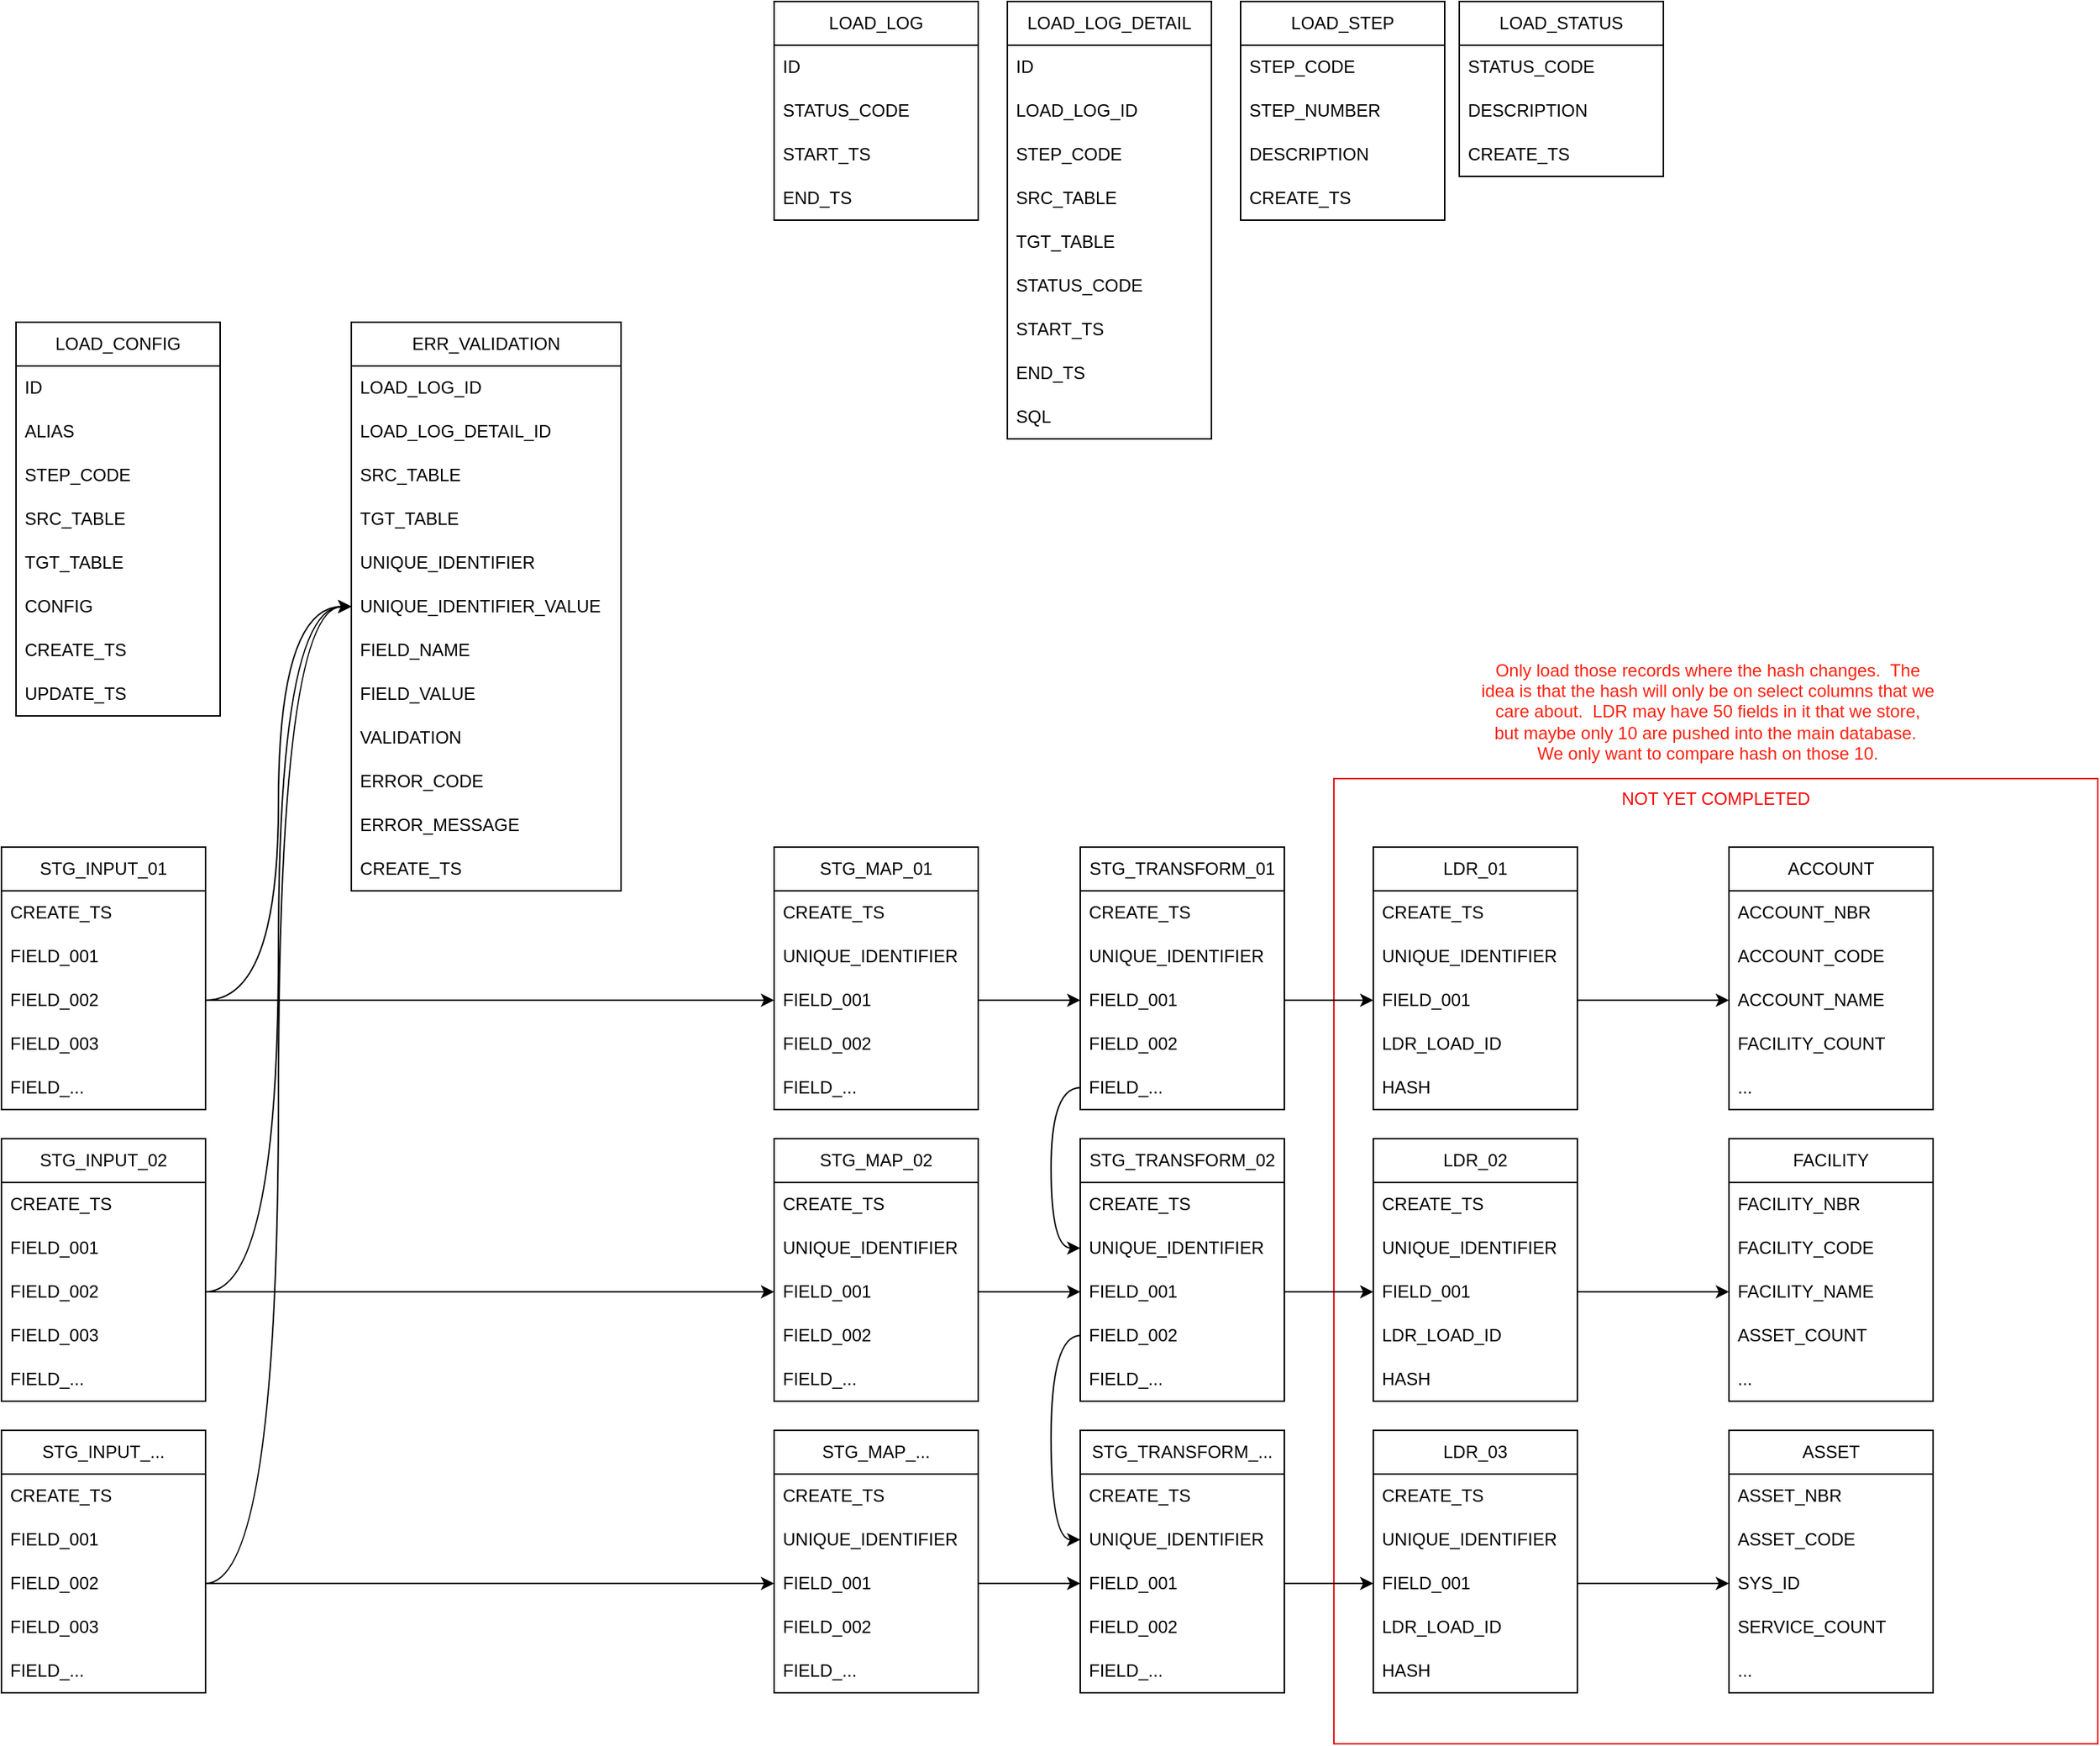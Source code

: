 <mxfile version="26.0.16">
  <diagram name="Page-1" id="H47fdwBAeL0L9-V-g0EE">
    <mxGraphModel dx="2440" dy="1292" grid="0" gridSize="10" guides="1" tooltips="1" connect="1" arrows="1" fold="1" page="0" pageScale="1" pageWidth="1169" pageHeight="827" math="0" shadow="0">
      <root>
        <mxCell id="0" />
        <mxCell id="1" parent="0" />
        <mxCell id="_FHDXpM936jlVLSfOgKZ-210" value="NOT YET COMPLETED" style="rounded=0;whiteSpace=wrap;html=1;strokeColor=light-dark(#e70d0d, #ededed);verticalAlign=top;fontColor=light-dark(#f90606, #ededed);" vertex="1" parent="1">
          <mxGeometry x="934" y="533" width="524" height="662" as="geometry" />
        </mxCell>
        <mxCell id="_FHDXpM936jlVLSfOgKZ-37" value="STG_INPUT_01" style="swimlane;fontStyle=0;childLayout=stackLayout;horizontal=1;startSize=30;horizontalStack=0;resizeParent=1;resizeParentMax=0;resizeLast=0;collapsible=1;marginBottom=0;whiteSpace=wrap;html=1;" vertex="1" parent="1">
          <mxGeometry x="20" y="580" width="140" height="180" as="geometry" />
        </mxCell>
        <mxCell id="_FHDXpM936jlVLSfOgKZ-38" value="CREATE_TS" style="text;strokeColor=none;fillColor=none;align=left;verticalAlign=middle;spacingLeft=4;spacingRight=4;overflow=hidden;points=[[0,0.5],[1,0.5]];portConstraint=eastwest;rotatable=0;whiteSpace=wrap;html=1;" vertex="1" parent="_FHDXpM936jlVLSfOgKZ-37">
          <mxGeometry y="30" width="140" height="30" as="geometry" />
        </mxCell>
        <mxCell id="_FHDXpM936jlVLSfOgKZ-39" value="FIELD_001" style="text;strokeColor=none;fillColor=none;align=left;verticalAlign=middle;spacingLeft=4;spacingRight=4;overflow=hidden;points=[[0,0.5],[1,0.5]];portConstraint=eastwest;rotatable=0;whiteSpace=wrap;html=1;" vertex="1" parent="_FHDXpM936jlVLSfOgKZ-37">
          <mxGeometry y="60" width="140" height="30" as="geometry" />
        </mxCell>
        <mxCell id="_FHDXpM936jlVLSfOgKZ-40" value="FIELD_002" style="text;strokeColor=none;fillColor=none;align=left;verticalAlign=middle;spacingLeft=4;spacingRight=4;overflow=hidden;points=[[0,0.5],[1,0.5]];portConstraint=eastwest;rotatable=0;whiteSpace=wrap;html=1;" vertex="1" parent="_FHDXpM936jlVLSfOgKZ-37">
          <mxGeometry y="90" width="140" height="30" as="geometry" />
        </mxCell>
        <mxCell id="_FHDXpM936jlVLSfOgKZ-41" value="FIELD_003" style="text;strokeColor=none;fillColor=none;align=left;verticalAlign=middle;spacingLeft=4;spacingRight=4;overflow=hidden;points=[[0,0.5],[1,0.5]];portConstraint=eastwest;rotatable=0;whiteSpace=wrap;html=1;" vertex="1" parent="_FHDXpM936jlVLSfOgKZ-37">
          <mxGeometry y="120" width="140" height="30" as="geometry" />
        </mxCell>
        <mxCell id="_FHDXpM936jlVLSfOgKZ-44" value="FIELD_..." style="text;strokeColor=none;fillColor=none;align=left;verticalAlign=middle;spacingLeft=4;spacingRight=4;overflow=hidden;points=[[0,0.5],[1,0.5]];portConstraint=eastwest;rotatable=0;whiteSpace=wrap;html=1;" vertex="1" parent="_FHDXpM936jlVLSfOgKZ-37">
          <mxGeometry y="150" width="140" height="30" as="geometry" />
        </mxCell>
        <mxCell id="_FHDXpM936jlVLSfOgKZ-61" value="STG_INPUT_02" style="swimlane;fontStyle=0;childLayout=stackLayout;horizontal=1;startSize=30;horizontalStack=0;resizeParent=1;resizeParentMax=0;resizeLast=0;collapsible=1;marginBottom=0;whiteSpace=wrap;html=1;" vertex="1" parent="1">
          <mxGeometry x="20" y="780" width="140" height="180" as="geometry" />
        </mxCell>
        <mxCell id="_FHDXpM936jlVLSfOgKZ-62" value="CREATE_TS" style="text;strokeColor=none;fillColor=none;align=left;verticalAlign=middle;spacingLeft=4;spacingRight=4;overflow=hidden;points=[[0,0.5],[1,0.5]];portConstraint=eastwest;rotatable=0;whiteSpace=wrap;html=1;" vertex="1" parent="_FHDXpM936jlVLSfOgKZ-61">
          <mxGeometry y="30" width="140" height="30" as="geometry" />
        </mxCell>
        <mxCell id="_FHDXpM936jlVLSfOgKZ-63" value="FIELD_001" style="text;strokeColor=none;fillColor=none;align=left;verticalAlign=middle;spacingLeft=4;spacingRight=4;overflow=hidden;points=[[0,0.5],[1,0.5]];portConstraint=eastwest;rotatable=0;whiteSpace=wrap;html=1;" vertex="1" parent="_FHDXpM936jlVLSfOgKZ-61">
          <mxGeometry y="60" width="140" height="30" as="geometry" />
        </mxCell>
        <mxCell id="_FHDXpM936jlVLSfOgKZ-64" value="FIELD_002" style="text;strokeColor=none;fillColor=none;align=left;verticalAlign=middle;spacingLeft=4;spacingRight=4;overflow=hidden;points=[[0,0.5],[1,0.5]];portConstraint=eastwest;rotatable=0;whiteSpace=wrap;html=1;" vertex="1" parent="_FHDXpM936jlVLSfOgKZ-61">
          <mxGeometry y="90" width="140" height="30" as="geometry" />
        </mxCell>
        <mxCell id="_FHDXpM936jlVLSfOgKZ-65" value="FIELD_003" style="text;strokeColor=none;fillColor=none;align=left;verticalAlign=middle;spacingLeft=4;spacingRight=4;overflow=hidden;points=[[0,0.5],[1,0.5]];portConstraint=eastwest;rotatable=0;whiteSpace=wrap;html=1;" vertex="1" parent="_FHDXpM936jlVLSfOgKZ-61">
          <mxGeometry y="120" width="140" height="30" as="geometry" />
        </mxCell>
        <mxCell id="_FHDXpM936jlVLSfOgKZ-66" value="FIELD_..." style="text;strokeColor=none;fillColor=none;align=left;verticalAlign=middle;spacingLeft=4;spacingRight=4;overflow=hidden;points=[[0,0.5],[1,0.5]];portConstraint=eastwest;rotatable=0;whiteSpace=wrap;html=1;" vertex="1" parent="_FHDXpM936jlVLSfOgKZ-61">
          <mxGeometry y="150" width="140" height="30" as="geometry" />
        </mxCell>
        <mxCell id="_FHDXpM936jlVLSfOgKZ-67" value="STG_INPUT_..." style="swimlane;fontStyle=0;childLayout=stackLayout;horizontal=1;startSize=30;horizontalStack=0;resizeParent=1;resizeParentMax=0;resizeLast=0;collapsible=1;marginBottom=0;whiteSpace=wrap;html=1;" vertex="1" parent="1">
          <mxGeometry x="20" y="980" width="140" height="180" as="geometry" />
        </mxCell>
        <mxCell id="_FHDXpM936jlVLSfOgKZ-68" value="CREATE_TS" style="text;strokeColor=none;fillColor=none;align=left;verticalAlign=middle;spacingLeft=4;spacingRight=4;overflow=hidden;points=[[0,0.5],[1,0.5]];portConstraint=eastwest;rotatable=0;whiteSpace=wrap;html=1;" vertex="1" parent="_FHDXpM936jlVLSfOgKZ-67">
          <mxGeometry y="30" width="140" height="30" as="geometry" />
        </mxCell>
        <mxCell id="_FHDXpM936jlVLSfOgKZ-69" value="FIELD_001" style="text;strokeColor=none;fillColor=none;align=left;verticalAlign=middle;spacingLeft=4;spacingRight=4;overflow=hidden;points=[[0,0.5],[1,0.5]];portConstraint=eastwest;rotatable=0;whiteSpace=wrap;html=1;" vertex="1" parent="_FHDXpM936jlVLSfOgKZ-67">
          <mxGeometry y="60" width="140" height="30" as="geometry" />
        </mxCell>
        <mxCell id="_FHDXpM936jlVLSfOgKZ-70" value="FIELD_002" style="text;strokeColor=none;fillColor=none;align=left;verticalAlign=middle;spacingLeft=4;spacingRight=4;overflow=hidden;points=[[0,0.5],[1,0.5]];portConstraint=eastwest;rotatable=0;whiteSpace=wrap;html=1;" vertex="1" parent="_FHDXpM936jlVLSfOgKZ-67">
          <mxGeometry y="90" width="140" height="30" as="geometry" />
        </mxCell>
        <mxCell id="_FHDXpM936jlVLSfOgKZ-71" value="FIELD_003" style="text;strokeColor=none;fillColor=none;align=left;verticalAlign=middle;spacingLeft=4;spacingRight=4;overflow=hidden;points=[[0,0.5],[1,0.5]];portConstraint=eastwest;rotatable=0;whiteSpace=wrap;html=1;" vertex="1" parent="_FHDXpM936jlVLSfOgKZ-67">
          <mxGeometry y="120" width="140" height="30" as="geometry" />
        </mxCell>
        <mxCell id="_FHDXpM936jlVLSfOgKZ-72" value="FIELD_..." style="text;strokeColor=none;fillColor=none;align=left;verticalAlign=middle;spacingLeft=4;spacingRight=4;overflow=hidden;points=[[0,0.5],[1,0.5]];portConstraint=eastwest;rotatable=0;whiteSpace=wrap;html=1;" vertex="1" parent="_FHDXpM936jlVLSfOgKZ-67">
          <mxGeometry y="150" width="140" height="30" as="geometry" />
        </mxCell>
        <mxCell id="_FHDXpM936jlVLSfOgKZ-73" value="STG_MAP_01" style="swimlane;fontStyle=0;childLayout=stackLayout;horizontal=1;startSize=30;horizontalStack=0;resizeParent=1;resizeParentMax=0;resizeLast=0;collapsible=1;marginBottom=0;whiteSpace=wrap;html=1;" vertex="1" parent="1">
          <mxGeometry x="550" y="580" width="140" height="180" as="geometry" />
        </mxCell>
        <mxCell id="_FHDXpM936jlVLSfOgKZ-74" value="CREATE_TS" style="text;strokeColor=none;fillColor=none;align=left;verticalAlign=middle;spacingLeft=4;spacingRight=4;overflow=hidden;points=[[0,0.5],[1,0.5]];portConstraint=eastwest;rotatable=0;whiteSpace=wrap;html=1;" vertex="1" parent="_FHDXpM936jlVLSfOgKZ-73">
          <mxGeometry y="30" width="140" height="30" as="geometry" />
        </mxCell>
        <mxCell id="_FHDXpM936jlVLSfOgKZ-75" value="UNIQUE_IDENTIFIER" style="text;strokeColor=none;fillColor=none;align=left;verticalAlign=middle;spacingLeft=4;spacingRight=4;overflow=hidden;points=[[0,0.5],[1,0.5]];portConstraint=eastwest;rotatable=0;whiteSpace=wrap;html=1;" vertex="1" parent="_FHDXpM936jlVLSfOgKZ-73">
          <mxGeometry y="60" width="140" height="30" as="geometry" />
        </mxCell>
        <mxCell id="_FHDXpM936jlVLSfOgKZ-76" value="FIELD_001" style="text;strokeColor=none;fillColor=none;align=left;verticalAlign=middle;spacingLeft=4;spacingRight=4;overflow=hidden;points=[[0,0.5],[1,0.5]];portConstraint=eastwest;rotatable=0;whiteSpace=wrap;html=1;" vertex="1" parent="_FHDXpM936jlVLSfOgKZ-73">
          <mxGeometry y="90" width="140" height="30" as="geometry" />
        </mxCell>
        <mxCell id="_FHDXpM936jlVLSfOgKZ-77" value="FIELD_002" style="text;strokeColor=none;fillColor=none;align=left;verticalAlign=middle;spacingLeft=4;spacingRight=4;overflow=hidden;points=[[0,0.5],[1,0.5]];portConstraint=eastwest;rotatable=0;whiteSpace=wrap;html=1;" vertex="1" parent="_FHDXpM936jlVLSfOgKZ-73">
          <mxGeometry y="120" width="140" height="30" as="geometry" />
        </mxCell>
        <mxCell id="_FHDXpM936jlVLSfOgKZ-78" value="FIELD_..." style="text;strokeColor=none;fillColor=none;align=left;verticalAlign=middle;spacingLeft=4;spacingRight=4;overflow=hidden;points=[[0,0.5],[1,0.5]];portConstraint=eastwest;rotatable=0;whiteSpace=wrap;html=1;" vertex="1" parent="_FHDXpM936jlVLSfOgKZ-73">
          <mxGeometry y="150" width="140" height="30" as="geometry" />
        </mxCell>
        <mxCell id="_FHDXpM936jlVLSfOgKZ-79" value="STG_MAP_02" style="swimlane;fontStyle=0;childLayout=stackLayout;horizontal=1;startSize=30;horizontalStack=0;resizeParent=1;resizeParentMax=0;resizeLast=0;collapsible=1;marginBottom=0;whiteSpace=wrap;html=1;" vertex="1" parent="1">
          <mxGeometry x="550" y="780" width="140" height="180" as="geometry" />
        </mxCell>
        <mxCell id="_FHDXpM936jlVLSfOgKZ-80" value="CREATE_TS" style="text;strokeColor=none;fillColor=none;align=left;verticalAlign=middle;spacingLeft=4;spacingRight=4;overflow=hidden;points=[[0,0.5],[1,0.5]];portConstraint=eastwest;rotatable=0;whiteSpace=wrap;html=1;" vertex="1" parent="_FHDXpM936jlVLSfOgKZ-79">
          <mxGeometry y="30" width="140" height="30" as="geometry" />
        </mxCell>
        <mxCell id="_FHDXpM936jlVLSfOgKZ-81" value="UNIQUE_IDENTIFIER" style="text;strokeColor=none;fillColor=none;align=left;verticalAlign=middle;spacingLeft=4;spacingRight=4;overflow=hidden;points=[[0,0.5],[1,0.5]];portConstraint=eastwest;rotatable=0;whiteSpace=wrap;html=1;" vertex="1" parent="_FHDXpM936jlVLSfOgKZ-79">
          <mxGeometry y="60" width="140" height="30" as="geometry" />
        </mxCell>
        <mxCell id="_FHDXpM936jlVLSfOgKZ-82" value="FIELD_001" style="text;strokeColor=none;fillColor=none;align=left;verticalAlign=middle;spacingLeft=4;spacingRight=4;overflow=hidden;points=[[0,0.5],[1,0.5]];portConstraint=eastwest;rotatable=0;whiteSpace=wrap;html=1;" vertex="1" parent="_FHDXpM936jlVLSfOgKZ-79">
          <mxGeometry y="90" width="140" height="30" as="geometry" />
        </mxCell>
        <mxCell id="_FHDXpM936jlVLSfOgKZ-83" value="FIELD_002" style="text;strokeColor=none;fillColor=none;align=left;verticalAlign=middle;spacingLeft=4;spacingRight=4;overflow=hidden;points=[[0,0.5],[1,0.5]];portConstraint=eastwest;rotatable=0;whiteSpace=wrap;html=1;" vertex="1" parent="_FHDXpM936jlVLSfOgKZ-79">
          <mxGeometry y="120" width="140" height="30" as="geometry" />
        </mxCell>
        <mxCell id="_FHDXpM936jlVLSfOgKZ-84" value="FIELD_..." style="text;strokeColor=none;fillColor=none;align=left;verticalAlign=middle;spacingLeft=4;spacingRight=4;overflow=hidden;points=[[0,0.5],[1,0.5]];portConstraint=eastwest;rotatable=0;whiteSpace=wrap;html=1;" vertex="1" parent="_FHDXpM936jlVLSfOgKZ-79">
          <mxGeometry y="150" width="140" height="30" as="geometry" />
        </mxCell>
        <mxCell id="_FHDXpM936jlVLSfOgKZ-85" value="STG_MAP_..." style="swimlane;fontStyle=0;childLayout=stackLayout;horizontal=1;startSize=30;horizontalStack=0;resizeParent=1;resizeParentMax=0;resizeLast=0;collapsible=1;marginBottom=0;whiteSpace=wrap;html=1;" vertex="1" parent="1">
          <mxGeometry x="550" y="980" width="140" height="180" as="geometry" />
        </mxCell>
        <mxCell id="_FHDXpM936jlVLSfOgKZ-86" value="CREATE_TS" style="text;strokeColor=none;fillColor=none;align=left;verticalAlign=middle;spacingLeft=4;spacingRight=4;overflow=hidden;points=[[0,0.5],[1,0.5]];portConstraint=eastwest;rotatable=0;whiteSpace=wrap;html=1;" vertex="1" parent="_FHDXpM936jlVLSfOgKZ-85">
          <mxGeometry y="30" width="140" height="30" as="geometry" />
        </mxCell>
        <mxCell id="_FHDXpM936jlVLSfOgKZ-87" value="UNIQUE_IDENTIFIER" style="text;strokeColor=none;fillColor=none;align=left;verticalAlign=middle;spacingLeft=4;spacingRight=4;overflow=hidden;points=[[0,0.5],[1,0.5]];portConstraint=eastwest;rotatable=0;whiteSpace=wrap;html=1;" vertex="1" parent="_FHDXpM936jlVLSfOgKZ-85">
          <mxGeometry y="60" width="140" height="30" as="geometry" />
        </mxCell>
        <mxCell id="_FHDXpM936jlVLSfOgKZ-88" value="FIELD_001" style="text;strokeColor=none;fillColor=none;align=left;verticalAlign=middle;spacingLeft=4;spacingRight=4;overflow=hidden;points=[[0,0.5],[1,0.5]];portConstraint=eastwest;rotatable=0;whiteSpace=wrap;html=1;" vertex="1" parent="_FHDXpM936jlVLSfOgKZ-85">
          <mxGeometry y="90" width="140" height="30" as="geometry" />
        </mxCell>
        <mxCell id="_FHDXpM936jlVLSfOgKZ-89" value="FIELD_002" style="text;strokeColor=none;fillColor=none;align=left;verticalAlign=middle;spacingLeft=4;spacingRight=4;overflow=hidden;points=[[0,0.5],[1,0.5]];portConstraint=eastwest;rotatable=0;whiteSpace=wrap;html=1;" vertex="1" parent="_FHDXpM936jlVLSfOgKZ-85">
          <mxGeometry y="120" width="140" height="30" as="geometry" />
        </mxCell>
        <mxCell id="_FHDXpM936jlVLSfOgKZ-90" value="FIELD_..." style="text;strokeColor=none;fillColor=none;align=left;verticalAlign=middle;spacingLeft=4;spacingRight=4;overflow=hidden;points=[[0,0.5],[1,0.5]];portConstraint=eastwest;rotatable=0;whiteSpace=wrap;html=1;" vertex="1" parent="_FHDXpM936jlVLSfOgKZ-85">
          <mxGeometry y="150" width="140" height="30" as="geometry" />
        </mxCell>
        <mxCell id="_FHDXpM936jlVLSfOgKZ-91" value="ERR_VALIDATION" style="swimlane;fontStyle=0;childLayout=stackLayout;horizontal=1;startSize=30;horizontalStack=0;resizeParent=1;resizeParentMax=0;resizeLast=0;collapsible=1;marginBottom=0;whiteSpace=wrap;html=1;" vertex="1" parent="1">
          <mxGeometry x="260" y="220" width="185" height="390" as="geometry" />
        </mxCell>
        <mxCell id="_FHDXpM936jlVLSfOgKZ-92" value="LOAD_LOG_ID" style="text;strokeColor=none;fillColor=none;align=left;verticalAlign=middle;spacingLeft=4;spacingRight=4;overflow=hidden;points=[[0,0.5],[1,0.5]];portConstraint=eastwest;rotatable=0;whiteSpace=wrap;html=1;" vertex="1" parent="_FHDXpM936jlVLSfOgKZ-91">
          <mxGeometry y="30" width="185" height="30" as="geometry" />
        </mxCell>
        <mxCell id="_FHDXpM936jlVLSfOgKZ-93" value="LOAD_LOG_DETAIL_ID" style="text;strokeColor=none;fillColor=none;align=left;verticalAlign=middle;spacingLeft=4;spacingRight=4;overflow=hidden;points=[[0,0.5],[1,0.5]];portConstraint=eastwest;rotatable=0;whiteSpace=wrap;html=1;" vertex="1" parent="_FHDXpM936jlVLSfOgKZ-91">
          <mxGeometry y="60" width="185" height="30" as="geometry" />
        </mxCell>
        <mxCell id="_FHDXpM936jlVLSfOgKZ-94" value="SRC_TABLE" style="text;strokeColor=none;fillColor=none;align=left;verticalAlign=middle;spacingLeft=4;spacingRight=4;overflow=hidden;points=[[0,0.5],[1,0.5]];portConstraint=eastwest;rotatable=0;whiteSpace=wrap;html=1;" vertex="1" parent="_FHDXpM936jlVLSfOgKZ-91">
          <mxGeometry y="90" width="185" height="30" as="geometry" />
        </mxCell>
        <mxCell id="_FHDXpM936jlVLSfOgKZ-95" value="TGT_TABLE" style="text;strokeColor=none;fillColor=none;align=left;verticalAlign=middle;spacingLeft=4;spacingRight=4;overflow=hidden;points=[[0,0.5],[1,0.5]];portConstraint=eastwest;rotatable=0;whiteSpace=wrap;html=1;" vertex="1" parent="_FHDXpM936jlVLSfOgKZ-91">
          <mxGeometry y="120" width="185" height="30" as="geometry" />
        </mxCell>
        <mxCell id="_FHDXpM936jlVLSfOgKZ-96" value="UNIQUE_IDENTIFIER" style="text;strokeColor=none;fillColor=none;align=left;verticalAlign=middle;spacingLeft=4;spacingRight=4;overflow=hidden;points=[[0,0.5],[1,0.5]];portConstraint=eastwest;rotatable=0;whiteSpace=wrap;html=1;" vertex="1" parent="_FHDXpM936jlVLSfOgKZ-91">
          <mxGeometry y="150" width="185" height="30" as="geometry" />
        </mxCell>
        <mxCell id="_FHDXpM936jlVLSfOgKZ-97" value="UNIQUE_IDENTIFIER_VALUE" style="text;strokeColor=none;fillColor=none;align=left;verticalAlign=middle;spacingLeft=4;spacingRight=4;overflow=hidden;points=[[0,0.5],[1,0.5]];portConstraint=eastwest;rotatable=0;whiteSpace=wrap;html=1;" vertex="1" parent="_FHDXpM936jlVLSfOgKZ-91">
          <mxGeometry y="180" width="185" height="30" as="geometry" />
        </mxCell>
        <mxCell id="_FHDXpM936jlVLSfOgKZ-98" value="FIELD_NAME" style="text;strokeColor=none;fillColor=none;align=left;verticalAlign=middle;spacingLeft=4;spacingRight=4;overflow=hidden;points=[[0,0.5],[1,0.5]];portConstraint=eastwest;rotatable=0;whiteSpace=wrap;html=1;" vertex="1" parent="_FHDXpM936jlVLSfOgKZ-91">
          <mxGeometry y="210" width="185" height="30" as="geometry" />
        </mxCell>
        <mxCell id="_FHDXpM936jlVLSfOgKZ-99" value="FIELD_VALUE" style="text;strokeColor=none;fillColor=none;align=left;verticalAlign=middle;spacingLeft=4;spacingRight=4;overflow=hidden;points=[[0,0.5],[1,0.5]];portConstraint=eastwest;rotatable=0;whiteSpace=wrap;html=1;" vertex="1" parent="_FHDXpM936jlVLSfOgKZ-91">
          <mxGeometry y="240" width="185" height="30" as="geometry" />
        </mxCell>
        <mxCell id="_FHDXpM936jlVLSfOgKZ-100" value="VALIDATION" style="text;strokeColor=none;fillColor=none;align=left;verticalAlign=middle;spacingLeft=4;spacingRight=4;overflow=hidden;points=[[0,0.5],[1,0.5]];portConstraint=eastwest;rotatable=0;whiteSpace=wrap;html=1;" vertex="1" parent="_FHDXpM936jlVLSfOgKZ-91">
          <mxGeometry y="270" width="185" height="30" as="geometry" />
        </mxCell>
        <mxCell id="_FHDXpM936jlVLSfOgKZ-101" value="ERROR_CODE" style="text;strokeColor=none;fillColor=none;align=left;verticalAlign=middle;spacingLeft=4;spacingRight=4;overflow=hidden;points=[[0,0.5],[1,0.5]];portConstraint=eastwest;rotatable=0;whiteSpace=wrap;html=1;" vertex="1" parent="_FHDXpM936jlVLSfOgKZ-91">
          <mxGeometry y="300" width="185" height="30" as="geometry" />
        </mxCell>
        <mxCell id="_FHDXpM936jlVLSfOgKZ-102" value="ERROR_MESSAGE" style="text;strokeColor=none;fillColor=none;align=left;verticalAlign=middle;spacingLeft=4;spacingRight=4;overflow=hidden;points=[[0,0.5],[1,0.5]];portConstraint=eastwest;rotatable=0;whiteSpace=wrap;html=1;" vertex="1" parent="_FHDXpM936jlVLSfOgKZ-91">
          <mxGeometry y="330" width="185" height="30" as="geometry" />
        </mxCell>
        <mxCell id="_FHDXpM936jlVLSfOgKZ-103" value="CREATE_TS" style="text;strokeColor=none;fillColor=none;align=left;verticalAlign=middle;spacingLeft=4;spacingRight=4;overflow=hidden;points=[[0,0.5],[1,0.5]];portConstraint=eastwest;rotatable=0;whiteSpace=wrap;html=1;" vertex="1" parent="_FHDXpM936jlVLSfOgKZ-91">
          <mxGeometry y="360" width="185" height="30" as="geometry" />
        </mxCell>
        <mxCell id="_FHDXpM936jlVLSfOgKZ-104" value="LOAD_LOG" style="swimlane;fontStyle=0;childLayout=stackLayout;horizontal=1;startSize=30;horizontalStack=0;resizeParent=1;resizeParentMax=0;resizeLast=0;collapsible=1;marginBottom=0;whiteSpace=wrap;html=1;" vertex="1" parent="1">
          <mxGeometry x="550" width="140" height="150" as="geometry" />
        </mxCell>
        <mxCell id="_FHDXpM936jlVLSfOgKZ-105" value="ID" style="text;strokeColor=none;fillColor=none;align=left;verticalAlign=middle;spacingLeft=4;spacingRight=4;overflow=hidden;points=[[0,0.5],[1,0.5]];portConstraint=eastwest;rotatable=0;whiteSpace=wrap;html=1;" vertex="1" parent="_FHDXpM936jlVLSfOgKZ-104">
          <mxGeometry y="30" width="140" height="30" as="geometry" />
        </mxCell>
        <mxCell id="_FHDXpM936jlVLSfOgKZ-106" value="STATUS_CODE" style="text;strokeColor=none;fillColor=none;align=left;verticalAlign=middle;spacingLeft=4;spacingRight=4;overflow=hidden;points=[[0,0.5],[1,0.5]];portConstraint=eastwest;rotatable=0;whiteSpace=wrap;html=1;" vertex="1" parent="_FHDXpM936jlVLSfOgKZ-104">
          <mxGeometry y="60" width="140" height="30" as="geometry" />
        </mxCell>
        <mxCell id="_FHDXpM936jlVLSfOgKZ-107" value="START_TS" style="text;strokeColor=none;fillColor=none;align=left;verticalAlign=middle;spacingLeft=4;spacingRight=4;overflow=hidden;points=[[0,0.5],[1,0.5]];portConstraint=eastwest;rotatable=0;whiteSpace=wrap;html=1;" vertex="1" parent="_FHDXpM936jlVLSfOgKZ-104">
          <mxGeometry y="90" width="140" height="30" as="geometry" />
        </mxCell>
        <mxCell id="_FHDXpM936jlVLSfOgKZ-108" value="END_TS" style="text;strokeColor=none;fillColor=none;align=left;verticalAlign=middle;spacingLeft=4;spacingRight=4;overflow=hidden;points=[[0,0.5],[1,0.5]];portConstraint=eastwest;rotatable=0;whiteSpace=wrap;html=1;" vertex="1" parent="_FHDXpM936jlVLSfOgKZ-104">
          <mxGeometry y="120" width="140" height="30" as="geometry" />
        </mxCell>
        <mxCell id="_FHDXpM936jlVLSfOgKZ-110" value="LOAD_LOG_DETAIL" style="swimlane;fontStyle=0;childLayout=stackLayout;horizontal=1;startSize=30;horizontalStack=0;resizeParent=1;resizeParentMax=0;resizeLast=0;collapsible=1;marginBottom=0;whiteSpace=wrap;html=1;" vertex="1" parent="1">
          <mxGeometry x="710" width="140" height="300" as="geometry" />
        </mxCell>
        <mxCell id="_FHDXpM936jlVLSfOgKZ-111" value="ID" style="text;strokeColor=none;fillColor=none;align=left;verticalAlign=middle;spacingLeft=4;spacingRight=4;overflow=hidden;points=[[0,0.5],[1,0.5]];portConstraint=eastwest;rotatable=0;whiteSpace=wrap;html=1;" vertex="1" parent="_FHDXpM936jlVLSfOgKZ-110">
          <mxGeometry y="30" width="140" height="30" as="geometry" />
        </mxCell>
        <mxCell id="_FHDXpM936jlVLSfOgKZ-112" value="LOAD_LOG_ID" style="text;strokeColor=none;fillColor=none;align=left;verticalAlign=middle;spacingLeft=4;spacingRight=4;overflow=hidden;points=[[0,0.5],[1,0.5]];portConstraint=eastwest;rotatable=0;whiteSpace=wrap;html=1;" vertex="1" parent="_FHDXpM936jlVLSfOgKZ-110">
          <mxGeometry y="60" width="140" height="30" as="geometry" />
        </mxCell>
        <mxCell id="_FHDXpM936jlVLSfOgKZ-113" value="STEP_CODE" style="text;strokeColor=none;fillColor=none;align=left;verticalAlign=middle;spacingLeft=4;spacingRight=4;overflow=hidden;points=[[0,0.5],[1,0.5]];portConstraint=eastwest;rotatable=0;whiteSpace=wrap;html=1;" vertex="1" parent="_FHDXpM936jlVLSfOgKZ-110">
          <mxGeometry y="90" width="140" height="30" as="geometry" />
        </mxCell>
        <mxCell id="_FHDXpM936jlVLSfOgKZ-114" value="SRC_TABLE" style="text;strokeColor=none;fillColor=none;align=left;verticalAlign=middle;spacingLeft=4;spacingRight=4;overflow=hidden;points=[[0,0.5],[1,0.5]];portConstraint=eastwest;rotatable=0;whiteSpace=wrap;html=1;" vertex="1" parent="_FHDXpM936jlVLSfOgKZ-110">
          <mxGeometry y="120" width="140" height="30" as="geometry" />
        </mxCell>
        <mxCell id="_FHDXpM936jlVLSfOgKZ-116" value="TGT_TABLE" style="text;strokeColor=none;fillColor=none;align=left;verticalAlign=middle;spacingLeft=4;spacingRight=4;overflow=hidden;points=[[0,0.5],[1,0.5]];portConstraint=eastwest;rotatable=0;whiteSpace=wrap;html=1;" vertex="1" parent="_FHDXpM936jlVLSfOgKZ-110">
          <mxGeometry y="150" width="140" height="30" as="geometry" />
        </mxCell>
        <mxCell id="_FHDXpM936jlVLSfOgKZ-115" value="STATUS_CODE" style="text;strokeColor=none;fillColor=none;align=left;verticalAlign=middle;spacingLeft=4;spacingRight=4;overflow=hidden;points=[[0,0.5],[1,0.5]];portConstraint=eastwest;rotatable=0;whiteSpace=wrap;html=1;" vertex="1" parent="_FHDXpM936jlVLSfOgKZ-110">
          <mxGeometry y="180" width="140" height="30" as="geometry" />
        </mxCell>
        <mxCell id="_FHDXpM936jlVLSfOgKZ-117" value="START_TS" style="text;strokeColor=none;fillColor=none;align=left;verticalAlign=middle;spacingLeft=4;spacingRight=4;overflow=hidden;points=[[0,0.5],[1,0.5]];portConstraint=eastwest;rotatable=0;whiteSpace=wrap;html=1;" vertex="1" parent="_FHDXpM936jlVLSfOgKZ-110">
          <mxGeometry y="210" width="140" height="30" as="geometry" />
        </mxCell>
        <mxCell id="_FHDXpM936jlVLSfOgKZ-118" value="END_TS" style="text;strokeColor=none;fillColor=none;align=left;verticalAlign=middle;spacingLeft=4;spacingRight=4;overflow=hidden;points=[[0,0.5],[1,0.5]];portConstraint=eastwest;rotatable=0;whiteSpace=wrap;html=1;" vertex="1" parent="_FHDXpM936jlVLSfOgKZ-110">
          <mxGeometry y="240" width="140" height="30" as="geometry" />
        </mxCell>
        <mxCell id="_FHDXpM936jlVLSfOgKZ-119" value="SQL" style="text;strokeColor=none;fillColor=none;align=left;verticalAlign=middle;spacingLeft=4;spacingRight=4;overflow=hidden;points=[[0,0.5],[1,0.5]];portConstraint=eastwest;rotatable=0;whiteSpace=wrap;html=1;" vertex="1" parent="_FHDXpM936jlVLSfOgKZ-110">
          <mxGeometry y="270" width="140" height="30" as="geometry" />
        </mxCell>
        <mxCell id="_FHDXpM936jlVLSfOgKZ-120" value="LOAD_STEP" style="swimlane;fontStyle=0;childLayout=stackLayout;horizontal=1;startSize=30;horizontalStack=0;resizeParent=1;resizeParentMax=0;resizeLast=0;collapsible=1;marginBottom=0;whiteSpace=wrap;html=1;" vertex="1" parent="1">
          <mxGeometry x="870" width="140" height="150" as="geometry" />
        </mxCell>
        <mxCell id="_FHDXpM936jlVLSfOgKZ-121" value="STEP_CODE" style="text;strokeColor=none;fillColor=none;align=left;verticalAlign=middle;spacingLeft=4;spacingRight=4;overflow=hidden;points=[[0,0.5],[1,0.5]];portConstraint=eastwest;rotatable=0;whiteSpace=wrap;html=1;" vertex="1" parent="_FHDXpM936jlVLSfOgKZ-120">
          <mxGeometry y="30" width="140" height="30" as="geometry" />
        </mxCell>
        <mxCell id="_FHDXpM936jlVLSfOgKZ-122" value="STEP_NUMBER" style="text;strokeColor=none;fillColor=none;align=left;verticalAlign=middle;spacingLeft=4;spacingRight=4;overflow=hidden;points=[[0,0.5],[1,0.5]];portConstraint=eastwest;rotatable=0;whiteSpace=wrap;html=1;" vertex="1" parent="_FHDXpM936jlVLSfOgKZ-120">
          <mxGeometry y="60" width="140" height="30" as="geometry" />
        </mxCell>
        <mxCell id="_FHDXpM936jlVLSfOgKZ-123" value="DESCRIPTION" style="text;strokeColor=none;fillColor=none;align=left;verticalAlign=middle;spacingLeft=4;spacingRight=4;overflow=hidden;points=[[0,0.5],[1,0.5]];portConstraint=eastwest;rotatable=0;whiteSpace=wrap;html=1;" vertex="1" parent="_FHDXpM936jlVLSfOgKZ-120">
          <mxGeometry y="90" width="140" height="30" as="geometry" />
        </mxCell>
        <mxCell id="_FHDXpM936jlVLSfOgKZ-124" value="CREATE_TS" style="text;strokeColor=none;fillColor=none;align=left;verticalAlign=middle;spacingLeft=4;spacingRight=4;overflow=hidden;points=[[0,0.5],[1,0.5]];portConstraint=eastwest;rotatable=0;whiteSpace=wrap;html=1;" vertex="1" parent="_FHDXpM936jlVLSfOgKZ-120">
          <mxGeometry y="120" width="140" height="30" as="geometry" />
        </mxCell>
        <mxCell id="_FHDXpM936jlVLSfOgKZ-130" value="LOAD_STATUS" style="swimlane;fontStyle=0;childLayout=stackLayout;horizontal=1;startSize=30;horizontalStack=0;resizeParent=1;resizeParentMax=0;resizeLast=0;collapsible=1;marginBottom=0;whiteSpace=wrap;html=1;" vertex="1" parent="1">
          <mxGeometry x="1020" width="140" height="120" as="geometry" />
        </mxCell>
        <mxCell id="_FHDXpM936jlVLSfOgKZ-131" value="STATUS_CODE" style="text;strokeColor=none;fillColor=none;align=left;verticalAlign=middle;spacingLeft=4;spacingRight=4;overflow=hidden;points=[[0,0.5],[1,0.5]];portConstraint=eastwest;rotatable=0;whiteSpace=wrap;html=1;" vertex="1" parent="_FHDXpM936jlVLSfOgKZ-130">
          <mxGeometry y="30" width="140" height="30" as="geometry" />
        </mxCell>
        <mxCell id="_FHDXpM936jlVLSfOgKZ-132" value="DESCRIPTION" style="text;strokeColor=none;fillColor=none;align=left;verticalAlign=middle;spacingLeft=4;spacingRight=4;overflow=hidden;points=[[0,0.5],[1,0.5]];portConstraint=eastwest;rotatable=0;whiteSpace=wrap;html=1;" vertex="1" parent="_FHDXpM936jlVLSfOgKZ-130">
          <mxGeometry y="60" width="140" height="30" as="geometry" />
        </mxCell>
        <mxCell id="_FHDXpM936jlVLSfOgKZ-134" value="CREATE_TS" style="text;strokeColor=none;fillColor=none;align=left;verticalAlign=middle;spacingLeft=4;spacingRight=4;overflow=hidden;points=[[0,0.5],[1,0.5]];portConstraint=eastwest;rotatable=0;whiteSpace=wrap;html=1;" vertex="1" parent="_FHDXpM936jlVLSfOgKZ-130">
          <mxGeometry y="90" width="140" height="30" as="geometry" />
        </mxCell>
        <mxCell id="_FHDXpM936jlVLSfOgKZ-135" value="LOAD_CONFIG" style="swimlane;fontStyle=0;childLayout=stackLayout;horizontal=1;startSize=30;horizontalStack=0;resizeParent=1;resizeParentMax=0;resizeLast=0;collapsible=1;marginBottom=0;whiteSpace=wrap;html=1;" vertex="1" parent="1">
          <mxGeometry x="30" y="220" width="140" height="270" as="geometry" />
        </mxCell>
        <mxCell id="_FHDXpM936jlVLSfOgKZ-136" value="ID" style="text;strokeColor=none;fillColor=none;align=left;verticalAlign=middle;spacingLeft=4;spacingRight=4;overflow=hidden;points=[[0,0.5],[1,0.5]];portConstraint=eastwest;rotatable=0;whiteSpace=wrap;html=1;" vertex="1" parent="_FHDXpM936jlVLSfOgKZ-135">
          <mxGeometry y="30" width="140" height="30" as="geometry" />
        </mxCell>
        <mxCell id="_FHDXpM936jlVLSfOgKZ-137" value="ALIAS" style="text;strokeColor=none;fillColor=none;align=left;verticalAlign=middle;spacingLeft=4;spacingRight=4;overflow=hidden;points=[[0,0.5],[1,0.5]];portConstraint=eastwest;rotatable=0;whiteSpace=wrap;html=1;" vertex="1" parent="_FHDXpM936jlVLSfOgKZ-135">
          <mxGeometry y="60" width="140" height="30" as="geometry" />
        </mxCell>
        <mxCell id="_FHDXpM936jlVLSfOgKZ-138" value="STEP_CODE" style="text;strokeColor=none;fillColor=none;align=left;verticalAlign=middle;spacingLeft=4;spacingRight=4;overflow=hidden;points=[[0,0.5],[1,0.5]];portConstraint=eastwest;rotatable=0;whiteSpace=wrap;html=1;" vertex="1" parent="_FHDXpM936jlVLSfOgKZ-135">
          <mxGeometry y="90" width="140" height="30" as="geometry" />
        </mxCell>
        <mxCell id="_FHDXpM936jlVLSfOgKZ-139" value="SRC_TABLE" style="text;strokeColor=none;fillColor=none;align=left;verticalAlign=middle;spacingLeft=4;spacingRight=4;overflow=hidden;points=[[0,0.5],[1,0.5]];portConstraint=eastwest;rotatable=0;whiteSpace=wrap;html=1;" vertex="1" parent="_FHDXpM936jlVLSfOgKZ-135">
          <mxGeometry y="120" width="140" height="30" as="geometry" />
        </mxCell>
        <mxCell id="_FHDXpM936jlVLSfOgKZ-140" value="TGT_TABLE" style="text;strokeColor=none;fillColor=none;align=left;verticalAlign=middle;spacingLeft=4;spacingRight=4;overflow=hidden;points=[[0,0.5],[1,0.5]];portConstraint=eastwest;rotatable=0;whiteSpace=wrap;html=1;" vertex="1" parent="_FHDXpM936jlVLSfOgKZ-135">
          <mxGeometry y="150" width="140" height="30" as="geometry" />
        </mxCell>
        <mxCell id="_FHDXpM936jlVLSfOgKZ-141" value="CONFIG" style="text;strokeColor=none;fillColor=none;align=left;verticalAlign=middle;spacingLeft=4;spacingRight=4;overflow=hidden;points=[[0,0.5],[1,0.5]];portConstraint=eastwest;rotatable=0;whiteSpace=wrap;html=1;" vertex="1" parent="_FHDXpM936jlVLSfOgKZ-135">
          <mxGeometry y="180" width="140" height="30" as="geometry" />
        </mxCell>
        <mxCell id="_FHDXpM936jlVLSfOgKZ-142" value="CREATE_TS" style="text;strokeColor=none;fillColor=none;align=left;verticalAlign=middle;spacingLeft=4;spacingRight=4;overflow=hidden;points=[[0,0.5],[1,0.5]];portConstraint=eastwest;rotatable=0;whiteSpace=wrap;html=1;" vertex="1" parent="_FHDXpM936jlVLSfOgKZ-135">
          <mxGeometry y="210" width="140" height="30" as="geometry" />
        </mxCell>
        <mxCell id="_FHDXpM936jlVLSfOgKZ-143" value="UPDATE_TS" style="text;strokeColor=none;fillColor=none;align=left;verticalAlign=middle;spacingLeft=4;spacingRight=4;overflow=hidden;points=[[0,0.5],[1,0.5]];portConstraint=eastwest;rotatable=0;whiteSpace=wrap;html=1;" vertex="1" parent="_FHDXpM936jlVLSfOgKZ-135">
          <mxGeometry y="240" width="140" height="30" as="geometry" />
        </mxCell>
        <mxCell id="_FHDXpM936jlVLSfOgKZ-144" value="STG_TRANSFORM_01" style="swimlane;fontStyle=0;childLayout=stackLayout;horizontal=1;startSize=30;horizontalStack=0;resizeParent=1;resizeParentMax=0;resizeLast=0;collapsible=1;marginBottom=0;whiteSpace=wrap;html=1;" vertex="1" parent="1">
          <mxGeometry x="760" y="580" width="140" height="180" as="geometry" />
        </mxCell>
        <mxCell id="_FHDXpM936jlVLSfOgKZ-145" value="CREATE_TS" style="text;strokeColor=none;fillColor=none;align=left;verticalAlign=middle;spacingLeft=4;spacingRight=4;overflow=hidden;points=[[0,0.5],[1,0.5]];portConstraint=eastwest;rotatable=0;whiteSpace=wrap;html=1;" vertex="1" parent="_FHDXpM936jlVLSfOgKZ-144">
          <mxGeometry y="30" width="140" height="30" as="geometry" />
        </mxCell>
        <mxCell id="_FHDXpM936jlVLSfOgKZ-146" value="UNIQUE_IDENTIFIER" style="text;strokeColor=none;fillColor=none;align=left;verticalAlign=middle;spacingLeft=4;spacingRight=4;overflow=hidden;points=[[0,0.5],[1,0.5]];portConstraint=eastwest;rotatable=0;whiteSpace=wrap;html=1;" vertex="1" parent="_FHDXpM936jlVLSfOgKZ-144">
          <mxGeometry y="60" width="140" height="30" as="geometry" />
        </mxCell>
        <mxCell id="_FHDXpM936jlVLSfOgKZ-147" value="FIELD_001" style="text;strokeColor=none;fillColor=none;align=left;verticalAlign=middle;spacingLeft=4;spacingRight=4;overflow=hidden;points=[[0,0.5],[1,0.5]];portConstraint=eastwest;rotatable=0;whiteSpace=wrap;html=1;" vertex="1" parent="_FHDXpM936jlVLSfOgKZ-144">
          <mxGeometry y="90" width="140" height="30" as="geometry" />
        </mxCell>
        <mxCell id="_FHDXpM936jlVLSfOgKZ-148" value="FIELD_002" style="text;strokeColor=none;fillColor=none;align=left;verticalAlign=middle;spacingLeft=4;spacingRight=4;overflow=hidden;points=[[0,0.5],[1,0.5]];portConstraint=eastwest;rotatable=0;whiteSpace=wrap;html=1;" vertex="1" parent="_FHDXpM936jlVLSfOgKZ-144">
          <mxGeometry y="120" width="140" height="30" as="geometry" />
        </mxCell>
        <mxCell id="_FHDXpM936jlVLSfOgKZ-149" value="FIELD_..." style="text;strokeColor=none;fillColor=none;align=left;verticalAlign=middle;spacingLeft=4;spacingRight=4;overflow=hidden;points=[[0,0.5],[1,0.5]];portConstraint=eastwest;rotatable=0;whiteSpace=wrap;html=1;" vertex="1" parent="_FHDXpM936jlVLSfOgKZ-144">
          <mxGeometry y="150" width="140" height="30" as="geometry" />
        </mxCell>
        <mxCell id="_FHDXpM936jlVLSfOgKZ-150" value="STG_TRANSFORM_02" style="swimlane;fontStyle=0;childLayout=stackLayout;horizontal=1;startSize=30;horizontalStack=0;resizeParent=1;resizeParentMax=0;resizeLast=0;collapsible=1;marginBottom=0;whiteSpace=wrap;html=1;" vertex="1" parent="1">
          <mxGeometry x="760" y="780" width="140" height="180" as="geometry" />
        </mxCell>
        <mxCell id="_FHDXpM936jlVLSfOgKZ-151" value="CREATE_TS" style="text;strokeColor=none;fillColor=none;align=left;verticalAlign=middle;spacingLeft=4;spacingRight=4;overflow=hidden;points=[[0,0.5],[1,0.5]];portConstraint=eastwest;rotatable=0;whiteSpace=wrap;html=1;" vertex="1" parent="_FHDXpM936jlVLSfOgKZ-150">
          <mxGeometry y="30" width="140" height="30" as="geometry" />
        </mxCell>
        <mxCell id="_FHDXpM936jlVLSfOgKZ-152" value="UNIQUE_IDENTIFIER" style="text;strokeColor=none;fillColor=none;align=left;verticalAlign=middle;spacingLeft=4;spacingRight=4;overflow=hidden;points=[[0,0.5],[1,0.5]];portConstraint=eastwest;rotatable=0;whiteSpace=wrap;html=1;" vertex="1" parent="_FHDXpM936jlVLSfOgKZ-150">
          <mxGeometry y="60" width="140" height="30" as="geometry" />
        </mxCell>
        <mxCell id="_FHDXpM936jlVLSfOgKZ-153" value="FIELD_001" style="text;strokeColor=none;fillColor=none;align=left;verticalAlign=middle;spacingLeft=4;spacingRight=4;overflow=hidden;points=[[0,0.5],[1,0.5]];portConstraint=eastwest;rotatable=0;whiteSpace=wrap;html=1;" vertex="1" parent="_FHDXpM936jlVLSfOgKZ-150">
          <mxGeometry y="90" width="140" height="30" as="geometry" />
        </mxCell>
        <mxCell id="_FHDXpM936jlVLSfOgKZ-154" value="FIELD_002" style="text;strokeColor=none;fillColor=none;align=left;verticalAlign=middle;spacingLeft=4;spacingRight=4;overflow=hidden;points=[[0,0.5],[1,0.5]];portConstraint=eastwest;rotatable=0;whiteSpace=wrap;html=1;" vertex="1" parent="_FHDXpM936jlVLSfOgKZ-150">
          <mxGeometry y="120" width="140" height="30" as="geometry" />
        </mxCell>
        <mxCell id="_FHDXpM936jlVLSfOgKZ-155" value="FIELD_..." style="text;strokeColor=none;fillColor=none;align=left;verticalAlign=middle;spacingLeft=4;spacingRight=4;overflow=hidden;points=[[0,0.5],[1,0.5]];portConstraint=eastwest;rotatable=0;whiteSpace=wrap;html=1;" vertex="1" parent="_FHDXpM936jlVLSfOgKZ-150">
          <mxGeometry y="150" width="140" height="30" as="geometry" />
        </mxCell>
        <mxCell id="_FHDXpM936jlVLSfOgKZ-156" value="STG_TRANSFORM_..." style="swimlane;fontStyle=0;childLayout=stackLayout;horizontal=1;startSize=30;horizontalStack=0;resizeParent=1;resizeParentMax=0;resizeLast=0;collapsible=1;marginBottom=0;whiteSpace=wrap;html=1;" vertex="1" parent="1">
          <mxGeometry x="760" y="980" width="140" height="180" as="geometry" />
        </mxCell>
        <mxCell id="_FHDXpM936jlVLSfOgKZ-157" value="CREATE_TS" style="text;strokeColor=none;fillColor=none;align=left;verticalAlign=middle;spacingLeft=4;spacingRight=4;overflow=hidden;points=[[0,0.5],[1,0.5]];portConstraint=eastwest;rotatable=0;whiteSpace=wrap;html=1;" vertex="1" parent="_FHDXpM936jlVLSfOgKZ-156">
          <mxGeometry y="30" width="140" height="30" as="geometry" />
        </mxCell>
        <mxCell id="_FHDXpM936jlVLSfOgKZ-158" value="UNIQUE_IDENTIFIER" style="text;strokeColor=none;fillColor=none;align=left;verticalAlign=middle;spacingLeft=4;spacingRight=4;overflow=hidden;points=[[0,0.5],[1,0.5]];portConstraint=eastwest;rotatable=0;whiteSpace=wrap;html=1;" vertex="1" parent="_FHDXpM936jlVLSfOgKZ-156">
          <mxGeometry y="60" width="140" height="30" as="geometry" />
        </mxCell>
        <mxCell id="_FHDXpM936jlVLSfOgKZ-159" value="FIELD_001" style="text;strokeColor=none;fillColor=none;align=left;verticalAlign=middle;spacingLeft=4;spacingRight=4;overflow=hidden;points=[[0,0.5],[1,0.5]];portConstraint=eastwest;rotatable=0;whiteSpace=wrap;html=1;" vertex="1" parent="_FHDXpM936jlVLSfOgKZ-156">
          <mxGeometry y="90" width="140" height="30" as="geometry" />
        </mxCell>
        <mxCell id="_FHDXpM936jlVLSfOgKZ-160" value="FIELD_002" style="text;strokeColor=none;fillColor=none;align=left;verticalAlign=middle;spacingLeft=4;spacingRight=4;overflow=hidden;points=[[0,0.5],[1,0.5]];portConstraint=eastwest;rotatable=0;whiteSpace=wrap;html=1;" vertex="1" parent="_FHDXpM936jlVLSfOgKZ-156">
          <mxGeometry y="120" width="140" height="30" as="geometry" />
        </mxCell>
        <mxCell id="_FHDXpM936jlVLSfOgKZ-161" value="FIELD_..." style="text;strokeColor=none;fillColor=none;align=left;verticalAlign=middle;spacingLeft=4;spacingRight=4;overflow=hidden;points=[[0,0.5],[1,0.5]];portConstraint=eastwest;rotatable=0;whiteSpace=wrap;html=1;" vertex="1" parent="_FHDXpM936jlVLSfOgKZ-156">
          <mxGeometry y="150" width="140" height="30" as="geometry" />
        </mxCell>
        <mxCell id="_FHDXpM936jlVLSfOgKZ-162" value="ACCOUNT" style="swimlane;fontStyle=0;childLayout=stackLayout;horizontal=1;startSize=30;horizontalStack=0;resizeParent=1;resizeParentMax=0;resizeLast=0;collapsible=1;marginBottom=0;whiteSpace=wrap;html=1;" vertex="1" parent="1">
          <mxGeometry x="1205" y="580" width="140" height="180" as="geometry" />
        </mxCell>
        <mxCell id="_FHDXpM936jlVLSfOgKZ-163" value="ACCOUNT_NBR" style="text;strokeColor=none;fillColor=none;align=left;verticalAlign=middle;spacingLeft=4;spacingRight=4;overflow=hidden;points=[[0,0.5],[1,0.5]];portConstraint=eastwest;rotatable=0;whiteSpace=wrap;html=1;" vertex="1" parent="_FHDXpM936jlVLSfOgKZ-162">
          <mxGeometry y="30" width="140" height="30" as="geometry" />
        </mxCell>
        <mxCell id="_FHDXpM936jlVLSfOgKZ-164" value="ACCOUNT_CODE" style="text;strokeColor=none;fillColor=none;align=left;verticalAlign=middle;spacingLeft=4;spacingRight=4;overflow=hidden;points=[[0,0.5],[1,0.5]];portConstraint=eastwest;rotatable=0;whiteSpace=wrap;html=1;" vertex="1" parent="_FHDXpM936jlVLSfOgKZ-162">
          <mxGeometry y="60" width="140" height="30" as="geometry" />
        </mxCell>
        <mxCell id="_FHDXpM936jlVLSfOgKZ-165" value="ACCOUNT_NAME" style="text;strokeColor=none;fillColor=none;align=left;verticalAlign=middle;spacingLeft=4;spacingRight=4;overflow=hidden;points=[[0,0.5],[1,0.5]];portConstraint=eastwest;rotatable=0;whiteSpace=wrap;html=1;" vertex="1" parent="_FHDXpM936jlVLSfOgKZ-162">
          <mxGeometry y="90" width="140" height="30" as="geometry" />
        </mxCell>
        <mxCell id="_FHDXpM936jlVLSfOgKZ-166" value="FACILITY_COUNT" style="text;strokeColor=none;fillColor=none;align=left;verticalAlign=middle;spacingLeft=4;spacingRight=4;overflow=hidden;points=[[0,0.5],[1,0.5]];portConstraint=eastwest;rotatable=0;whiteSpace=wrap;html=1;" vertex="1" parent="_FHDXpM936jlVLSfOgKZ-162">
          <mxGeometry y="120" width="140" height="30" as="geometry" />
        </mxCell>
        <mxCell id="_FHDXpM936jlVLSfOgKZ-167" value="..." style="text;strokeColor=none;fillColor=none;align=left;verticalAlign=middle;spacingLeft=4;spacingRight=4;overflow=hidden;points=[[0,0.5],[1,0.5]];portConstraint=eastwest;rotatable=0;whiteSpace=wrap;html=1;" vertex="1" parent="_FHDXpM936jlVLSfOgKZ-162">
          <mxGeometry y="150" width="140" height="30" as="geometry" />
        </mxCell>
        <mxCell id="_FHDXpM936jlVLSfOgKZ-168" value="FACILITY" style="swimlane;fontStyle=0;childLayout=stackLayout;horizontal=1;startSize=30;horizontalStack=0;resizeParent=1;resizeParentMax=0;resizeLast=0;collapsible=1;marginBottom=0;whiteSpace=wrap;html=1;" vertex="1" parent="1">
          <mxGeometry x="1205" y="780" width="140" height="180" as="geometry" />
        </mxCell>
        <mxCell id="_FHDXpM936jlVLSfOgKZ-169" value="FACILITY_NBR" style="text;strokeColor=none;fillColor=none;align=left;verticalAlign=middle;spacingLeft=4;spacingRight=4;overflow=hidden;points=[[0,0.5],[1,0.5]];portConstraint=eastwest;rotatable=0;whiteSpace=wrap;html=1;" vertex="1" parent="_FHDXpM936jlVLSfOgKZ-168">
          <mxGeometry y="30" width="140" height="30" as="geometry" />
        </mxCell>
        <mxCell id="_FHDXpM936jlVLSfOgKZ-170" value="FACILITY_CODE" style="text;strokeColor=none;fillColor=none;align=left;verticalAlign=middle;spacingLeft=4;spacingRight=4;overflow=hidden;points=[[0,0.5],[1,0.5]];portConstraint=eastwest;rotatable=0;whiteSpace=wrap;html=1;" vertex="1" parent="_FHDXpM936jlVLSfOgKZ-168">
          <mxGeometry y="60" width="140" height="30" as="geometry" />
        </mxCell>
        <mxCell id="_FHDXpM936jlVLSfOgKZ-171" value="FACILITY_NAME" style="text;strokeColor=none;fillColor=none;align=left;verticalAlign=middle;spacingLeft=4;spacingRight=4;overflow=hidden;points=[[0,0.5],[1,0.5]];portConstraint=eastwest;rotatable=0;whiteSpace=wrap;html=1;" vertex="1" parent="_FHDXpM936jlVLSfOgKZ-168">
          <mxGeometry y="90" width="140" height="30" as="geometry" />
        </mxCell>
        <mxCell id="_FHDXpM936jlVLSfOgKZ-172" value="ASSET_COUNT" style="text;strokeColor=none;fillColor=none;align=left;verticalAlign=middle;spacingLeft=4;spacingRight=4;overflow=hidden;points=[[0,0.5],[1,0.5]];portConstraint=eastwest;rotatable=0;whiteSpace=wrap;html=1;" vertex="1" parent="_FHDXpM936jlVLSfOgKZ-168">
          <mxGeometry y="120" width="140" height="30" as="geometry" />
        </mxCell>
        <mxCell id="_FHDXpM936jlVLSfOgKZ-173" value="..." style="text;strokeColor=none;fillColor=none;align=left;verticalAlign=middle;spacingLeft=4;spacingRight=4;overflow=hidden;points=[[0,0.5],[1,0.5]];portConstraint=eastwest;rotatable=0;whiteSpace=wrap;html=1;" vertex="1" parent="_FHDXpM936jlVLSfOgKZ-168">
          <mxGeometry y="150" width="140" height="30" as="geometry" />
        </mxCell>
        <mxCell id="_FHDXpM936jlVLSfOgKZ-175" style="edgeStyle=orthogonalEdgeStyle;curved=1;rounded=0;orthogonalLoop=1;jettySize=auto;html=1;entryX=0;entryY=0.5;entryDx=0;entryDy=0;" edge="1" parent="1" source="_FHDXpM936jlVLSfOgKZ-40" target="_FHDXpM936jlVLSfOgKZ-97">
          <mxGeometry relative="1" as="geometry" />
        </mxCell>
        <mxCell id="_FHDXpM936jlVLSfOgKZ-176" style="edgeStyle=orthogonalEdgeStyle;curved=1;rounded=0;orthogonalLoop=1;jettySize=auto;html=1;exitX=1;exitY=0.5;exitDx=0;exitDy=0;entryX=0;entryY=0.5;entryDx=0;entryDy=0;" edge="1" parent="1" source="_FHDXpM936jlVLSfOgKZ-40" target="_FHDXpM936jlVLSfOgKZ-76">
          <mxGeometry relative="1" as="geometry" />
        </mxCell>
        <mxCell id="_FHDXpM936jlVLSfOgKZ-177" style="edgeStyle=orthogonalEdgeStyle;curved=1;rounded=0;orthogonalLoop=1;jettySize=auto;html=1;exitX=1;exitY=0.5;exitDx=0;exitDy=0;entryX=0;entryY=0.5;entryDx=0;entryDy=0;" edge="1" parent="1" source="_FHDXpM936jlVLSfOgKZ-76" target="_FHDXpM936jlVLSfOgKZ-147">
          <mxGeometry relative="1" as="geometry" />
        </mxCell>
        <mxCell id="_FHDXpM936jlVLSfOgKZ-178" style="edgeStyle=orthogonalEdgeStyle;curved=1;rounded=0;orthogonalLoop=1;jettySize=auto;html=1;exitX=1;exitY=0.5;exitDx=0;exitDy=0;entryX=0;entryY=0.5;entryDx=0;entryDy=0;" edge="1" parent="1" source="_FHDXpM936jlVLSfOgKZ-147" target="_FHDXpM936jlVLSfOgKZ-191">
          <mxGeometry relative="1" as="geometry">
            <mxPoint x="950" y="685" as="targetPoint" />
          </mxGeometry>
        </mxCell>
        <mxCell id="_FHDXpM936jlVLSfOgKZ-179" style="edgeStyle=orthogonalEdgeStyle;curved=1;rounded=0;orthogonalLoop=1;jettySize=auto;html=1;exitX=1;exitY=0.5;exitDx=0;exitDy=0;entryX=0;entryY=0.5;entryDx=0;entryDy=0;" edge="1" parent="1" source="_FHDXpM936jlVLSfOgKZ-64" target="_FHDXpM936jlVLSfOgKZ-97">
          <mxGeometry relative="1" as="geometry" />
        </mxCell>
        <mxCell id="_FHDXpM936jlVLSfOgKZ-180" style="edgeStyle=orthogonalEdgeStyle;curved=1;rounded=0;orthogonalLoop=1;jettySize=auto;html=1;exitX=1;exitY=0.5;exitDx=0;exitDy=0;entryX=0;entryY=0.5;entryDx=0;entryDy=0;" edge="1" parent="1" source="_FHDXpM936jlVLSfOgKZ-64" target="_FHDXpM936jlVLSfOgKZ-82">
          <mxGeometry relative="1" as="geometry" />
        </mxCell>
        <mxCell id="_FHDXpM936jlVLSfOgKZ-181" style="edgeStyle=orthogonalEdgeStyle;curved=1;rounded=0;orthogonalLoop=1;jettySize=auto;html=1;exitX=1;exitY=0.5;exitDx=0;exitDy=0;entryX=0;entryY=0.5;entryDx=0;entryDy=0;" edge="1" parent="1" source="_FHDXpM936jlVLSfOgKZ-82" target="_FHDXpM936jlVLSfOgKZ-153">
          <mxGeometry relative="1" as="geometry" />
        </mxCell>
        <mxCell id="_FHDXpM936jlVLSfOgKZ-182" style="edgeStyle=orthogonalEdgeStyle;curved=1;rounded=0;orthogonalLoop=1;jettySize=auto;html=1;exitX=1;exitY=0.5;exitDx=0;exitDy=0;entryX=0;entryY=0.5;entryDx=0;entryDy=0;" edge="1" parent="1" source="_FHDXpM936jlVLSfOgKZ-153" target="_FHDXpM936jlVLSfOgKZ-197">
          <mxGeometry relative="1" as="geometry">
            <mxPoint x="950" y="885" as="targetPoint" />
          </mxGeometry>
        </mxCell>
        <mxCell id="_FHDXpM936jlVLSfOgKZ-183" style="edgeStyle=orthogonalEdgeStyle;curved=1;rounded=0;orthogonalLoop=1;jettySize=auto;html=1;exitX=0;exitY=0.5;exitDx=0;exitDy=0;entryX=0;entryY=0.5;entryDx=0;entryDy=0;" edge="1" parent="1" source="_FHDXpM936jlVLSfOgKZ-149" target="_FHDXpM936jlVLSfOgKZ-152">
          <mxGeometry relative="1" as="geometry" />
        </mxCell>
        <mxCell id="_FHDXpM936jlVLSfOgKZ-184" style="edgeStyle=orthogonalEdgeStyle;curved=1;rounded=0;orthogonalLoop=1;jettySize=auto;html=1;exitX=0;exitY=0.5;exitDx=0;exitDy=0;entryX=0;entryY=0.5;entryDx=0;entryDy=0;" edge="1" parent="1" source="_FHDXpM936jlVLSfOgKZ-154" target="_FHDXpM936jlVLSfOgKZ-158">
          <mxGeometry relative="1" as="geometry" />
        </mxCell>
        <mxCell id="_FHDXpM936jlVLSfOgKZ-185" style="edgeStyle=orthogonalEdgeStyle;curved=1;rounded=0;orthogonalLoop=1;jettySize=auto;html=1;exitX=1;exitY=0.5;exitDx=0;exitDy=0;entryX=0;entryY=0.5;entryDx=0;entryDy=0;" edge="1" parent="1" source="_FHDXpM936jlVLSfOgKZ-88" target="_FHDXpM936jlVLSfOgKZ-159">
          <mxGeometry relative="1" as="geometry" />
        </mxCell>
        <mxCell id="_FHDXpM936jlVLSfOgKZ-186" style="edgeStyle=orthogonalEdgeStyle;curved=1;rounded=0;orthogonalLoop=1;jettySize=auto;html=1;exitX=1;exitY=0.5;exitDx=0;exitDy=0;entryX=0;entryY=0.5;entryDx=0;entryDy=0;" edge="1" parent="1" source="_FHDXpM936jlVLSfOgKZ-70" target="_FHDXpM936jlVLSfOgKZ-88">
          <mxGeometry relative="1" as="geometry" />
        </mxCell>
        <mxCell id="_FHDXpM936jlVLSfOgKZ-187" style="edgeStyle=orthogonalEdgeStyle;curved=1;rounded=0;orthogonalLoop=1;jettySize=auto;html=1;exitX=1;exitY=0.5;exitDx=0;exitDy=0;entryX=0;entryY=0.5;entryDx=0;entryDy=0;" edge="1" parent="1" source="_FHDXpM936jlVLSfOgKZ-70" target="_FHDXpM936jlVLSfOgKZ-97">
          <mxGeometry relative="1" as="geometry" />
        </mxCell>
        <mxCell id="_FHDXpM936jlVLSfOgKZ-188" value="LDR_01" style="swimlane;fontStyle=0;childLayout=stackLayout;horizontal=1;startSize=30;horizontalStack=0;resizeParent=1;resizeParentMax=0;resizeLast=0;collapsible=1;marginBottom=0;whiteSpace=wrap;html=1;" vertex="1" parent="1">
          <mxGeometry x="961" y="580" width="140" height="180" as="geometry" />
        </mxCell>
        <mxCell id="_FHDXpM936jlVLSfOgKZ-189" value="CREATE_TS" style="text;strokeColor=none;fillColor=none;align=left;verticalAlign=middle;spacingLeft=4;spacingRight=4;overflow=hidden;points=[[0,0.5],[1,0.5]];portConstraint=eastwest;rotatable=0;whiteSpace=wrap;html=1;" vertex="1" parent="_FHDXpM936jlVLSfOgKZ-188">
          <mxGeometry y="30" width="140" height="30" as="geometry" />
        </mxCell>
        <mxCell id="_FHDXpM936jlVLSfOgKZ-190" value="UNIQUE_IDENTIFIER" style="text;strokeColor=none;fillColor=none;align=left;verticalAlign=middle;spacingLeft=4;spacingRight=4;overflow=hidden;points=[[0,0.5],[1,0.5]];portConstraint=eastwest;rotatable=0;whiteSpace=wrap;html=1;" vertex="1" parent="_FHDXpM936jlVLSfOgKZ-188">
          <mxGeometry y="60" width="140" height="30" as="geometry" />
        </mxCell>
        <mxCell id="_FHDXpM936jlVLSfOgKZ-191" value="FIELD_001" style="text;strokeColor=none;fillColor=none;align=left;verticalAlign=middle;spacingLeft=4;spacingRight=4;overflow=hidden;points=[[0,0.5],[1,0.5]];portConstraint=eastwest;rotatable=0;whiteSpace=wrap;html=1;" vertex="1" parent="_FHDXpM936jlVLSfOgKZ-188">
          <mxGeometry y="90" width="140" height="30" as="geometry" />
        </mxCell>
        <mxCell id="_FHDXpM936jlVLSfOgKZ-192" value="LDR_LOAD_ID" style="text;strokeColor=none;fillColor=none;align=left;verticalAlign=middle;spacingLeft=4;spacingRight=4;overflow=hidden;points=[[0,0.5],[1,0.5]];portConstraint=eastwest;rotatable=0;whiteSpace=wrap;html=1;" vertex="1" parent="_FHDXpM936jlVLSfOgKZ-188">
          <mxGeometry y="120" width="140" height="30" as="geometry" />
        </mxCell>
        <mxCell id="_FHDXpM936jlVLSfOgKZ-193" value="HASH" style="text;strokeColor=none;fillColor=none;align=left;verticalAlign=middle;spacingLeft=4;spacingRight=4;overflow=hidden;points=[[0,0.5],[1,0.5]];portConstraint=eastwest;rotatable=0;whiteSpace=wrap;html=1;" vertex="1" parent="_FHDXpM936jlVLSfOgKZ-188">
          <mxGeometry y="150" width="140" height="30" as="geometry" />
        </mxCell>
        <mxCell id="_FHDXpM936jlVLSfOgKZ-194" value="LDR_02" style="swimlane;fontStyle=0;childLayout=stackLayout;horizontal=1;startSize=30;horizontalStack=0;resizeParent=1;resizeParentMax=0;resizeLast=0;collapsible=1;marginBottom=0;whiteSpace=wrap;html=1;" vertex="1" parent="1">
          <mxGeometry x="961" y="780" width="140" height="180" as="geometry" />
        </mxCell>
        <mxCell id="_FHDXpM936jlVLSfOgKZ-195" value="CREATE_TS" style="text;strokeColor=none;fillColor=none;align=left;verticalAlign=middle;spacingLeft=4;spacingRight=4;overflow=hidden;points=[[0,0.5],[1,0.5]];portConstraint=eastwest;rotatable=0;whiteSpace=wrap;html=1;" vertex="1" parent="_FHDXpM936jlVLSfOgKZ-194">
          <mxGeometry y="30" width="140" height="30" as="geometry" />
        </mxCell>
        <mxCell id="_FHDXpM936jlVLSfOgKZ-196" value="UNIQUE_IDENTIFIER" style="text;strokeColor=none;fillColor=none;align=left;verticalAlign=middle;spacingLeft=4;spacingRight=4;overflow=hidden;points=[[0,0.5],[1,0.5]];portConstraint=eastwest;rotatable=0;whiteSpace=wrap;html=1;" vertex="1" parent="_FHDXpM936jlVLSfOgKZ-194">
          <mxGeometry y="60" width="140" height="30" as="geometry" />
        </mxCell>
        <mxCell id="_FHDXpM936jlVLSfOgKZ-197" value="FIELD_001" style="text;strokeColor=none;fillColor=none;align=left;verticalAlign=middle;spacingLeft=4;spacingRight=4;overflow=hidden;points=[[0,0.5],[1,0.5]];portConstraint=eastwest;rotatable=0;whiteSpace=wrap;html=1;" vertex="1" parent="_FHDXpM936jlVLSfOgKZ-194">
          <mxGeometry y="90" width="140" height="30" as="geometry" />
        </mxCell>
        <mxCell id="_FHDXpM936jlVLSfOgKZ-198" value="LDR_LOAD_ID" style="text;strokeColor=none;fillColor=none;align=left;verticalAlign=middle;spacingLeft=4;spacingRight=4;overflow=hidden;points=[[0,0.5],[1,0.5]];portConstraint=eastwest;rotatable=0;whiteSpace=wrap;html=1;" vertex="1" parent="_FHDXpM936jlVLSfOgKZ-194">
          <mxGeometry y="120" width="140" height="30" as="geometry" />
        </mxCell>
        <mxCell id="_FHDXpM936jlVLSfOgKZ-199" value="HASH" style="text;strokeColor=none;fillColor=none;align=left;verticalAlign=middle;spacingLeft=4;spacingRight=4;overflow=hidden;points=[[0,0.5],[1,0.5]];portConstraint=eastwest;rotatable=0;whiteSpace=wrap;html=1;" vertex="1" parent="_FHDXpM936jlVLSfOgKZ-194">
          <mxGeometry y="150" width="140" height="30" as="geometry" />
        </mxCell>
        <mxCell id="_FHDXpM936jlVLSfOgKZ-200" value="LDR_03" style="swimlane;fontStyle=0;childLayout=stackLayout;horizontal=1;startSize=30;horizontalStack=0;resizeParent=1;resizeParentMax=0;resizeLast=0;collapsible=1;marginBottom=0;whiteSpace=wrap;html=1;" vertex="1" parent="1">
          <mxGeometry x="961" y="980" width="140" height="180" as="geometry" />
        </mxCell>
        <mxCell id="_FHDXpM936jlVLSfOgKZ-201" value="CREATE_TS" style="text;strokeColor=none;fillColor=none;align=left;verticalAlign=middle;spacingLeft=4;spacingRight=4;overflow=hidden;points=[[0,0.5],[1,0.5]];portConstraint=eastwest;rotatable=0;whiteSpace=wrap;html=1;" vertex="1" parent="_FHDXpM936jlVLSfOgKZ-200">
          <mxGeometry y="30" width="140" height="30" as="geometry" />
        </mxCell>
        <mxCell id="_FHDXpM936jlVLSfOgKZ-202" value="UNIQUE_IDENTIFIER" style="text;strokeColor=none;fillColor=none;align=left;verticalAlign=middle;spacingLeft=4;spacingRight=4;overflow=hidden;points=[[0,0.5],[1,0.5]];portConstraint=eastwest;rotatable=0;whiteSpace=wrap;html=1;" vertex="1" parent="_FHDXpM936jlVLSfOgKZ-200">
          <mxGeometry y="60" width="140" height="30" as="geometry" />
        </mxCell>
        <mxCell id="_FHDXpM936jlVLSfOgKZ-203" value="FIELD_001" style="text;strokeColor=none;fillColor=none;align=left;verticalAlign=middle;spacingLeft=4;spacingRight=4;overflow=hidden;points=[[0,0.5],[1,0.5]];portConstraint=eastwest;rotatable=0;whiteSpace=wrap;html=1;" vertex="1" parent="_FHDXpM936jlVLSfOgKZ-200">
          <mxGeometry y="90" width="140" height="30" as="geometry" />
        </mxCell>
        <mxCell id="_FHDXpM936jlVLSfOgKZ-204" value="LDR_LOAD_ID" style="text;strokeColor=none;fillColor=none;align=left;verticalAlign=middle;spacingLeft=4;spacingRight=4;overflow=hidden;points=[[0,0.5],[1,0.5]];portConstraint=eastwest;rotatable=0;whiteSpace=wrap;html=1;" vertex="1" parent="_FHDXpM936jlVLSfOgKZ-200">
          <mxGeometry y="120" width="140" height="30" as="geometry" />
        </mxCell>
        <mxCell id="_FHDXpM936jlVLSfOgKZ-205" value="HASH" style="text;strokeColor=none;fillColor=none;align=left;verticalAlign=middle;spacingLeft=4;spacingRight=4;overflow=hidden;points=[[0,0.5],[1,0.5]];portConstraint=eastwest;rotatable=0;whiteSpace=wrap;html=1;" vertex="1" parent="_FHDXpM936jlVLSfOgKZ-200">
          <mxGeometry y="150" width="140" height="30" as="geometry" />
        </mxCell>
        <mxCell id="_FHDXpM936jlVLSfOgKZ-206" style="edgeStyle=orthogonalEdgeStyle;curved=1;rounded=0;orthogonalLoop=1;jettySize=auto;html=1;exitX=1;exitY=0.5;exitDx=0;exitDy=0;entryX=0;entryY=0.5;entryDx=0;entryDy=0;" edge="1" parent="1" source="_FHDXpM936jlVLSfOgKZ-159" target="_FHDXpM936jlVLSfOgKZ-203">
          <mxGeometry relative="1" as="geometry" />
        </mxCell>
        <mxCell id="_FHDXpM936jlVLSfOgKZ-207" style="edgeStyle=orthogonalEdgeStyle;curved=1;rounded=0;orthogonalLoop=1;jettySize=auto;html=1;exitX=1;exitY=0.5;exitDx=0;exitDy=0;entryX=0;entryY=0.5;entryDx=0;entryDy=0;" edge="1" parent="1" source="_FHDXpM936jlVLSfOgKZ-191" target="_FHDXpM936jlVLSfOgKZ-165">
          <mxGeometry relative="1" as="geometry" />
        </mxCell>
        <mxCell id="_FHDXpM936jlVLSfOgKZ-208" style="edgeStyle=orthogonalEdgeStyle;curved=1;rounded=0;orthogonalLoop=1;jettySize=auto;html=1;exitX=1;exitY=0.5;exitDx=0;exitDy=0;entryX=0;entryY=0.5;entryDx=0;entryDy=0;" edge="1" parent="1" source="_FHDXpM936jlVLSfOgKZ-197" target="_FHDXpM936jlVLSfOgKZ-171">
          <mxGeometry relative="1" as="geometry" />
        </mxCell>
        <mxCell id="_FHDXpM936jlVLSfOgKZ-213" value="ASSET" style="swimlane;fontStyle=0;childLayout=stackLayout;horizontal=1;startSize=30;horizontalStack=0;resizeParent=1;resizeParentMax=0;resizeLast=0;collapsible=1;marginBottom=0;whiteSpace=wrap;html=1;" vertex="1" parent="1">
          <mxGeometry x="1205" y="980" width="140" height="180" as="geometry" />
        </mxCell>
        <mxCell id="_FHDXpM936jlVLSfOgKZ-214" value="ASSET_NBR" style="text;strokeColor=none;fillColor=none;align=left;verticalAlign=middle;spacingLeft=4;spacingRight=4;overflow=hidden;points=[[0,0.5],[1,0.5]];portConstraint=eastwest;rotatable=0;whiteSpace=wrap;html=1;" vertex="1" parent="_FHDXpM936jlVLSfOgKZ-213">
          <mxGeometry y="30" width="140" height="30" as="geometry" />
        </mxCell>
        <mxCell id="_FHDXpM936jlVLSfOgKZ-215" value="ASSET_CODE" style="text;strokeColor=none;fillColor=none;align=left;verticalAlign=middle;spacingLeft=4;spacingRight=4;overflow=hidden;points=[[0,0.5],[1,0.5]];portConstraint=eastwest;rotatable=0;whiteSpace=wrap;html=1;" vertex="1" parent="_FHDXpM936jlVLSfOgKZ-213">
          <mxGeometry y="60" width="140" height="30" as="geometry" />
        </mxCell>
        <mxCell id="_FHDXpM936jlVLSfOgKZ-217" value="SYS_ID" style="text;strokeColor=none;fillColor=none;align=left;verticalAlign=middle;spacingLeft=4;spacingRight=4;overflow=hidden;points=[[0,0.5],[1,0.5]];portConstraint=eastwest;rotatable=0;whiteSpace=wrap;html=1;" vertex="1" parent="_FHDXpM936jlVLSfOgKZ-213">
          <mxGeometry y="90" width="140" height="30" as="geometry" />
        </mxCell>
        <mxCell id="_FHDXpM936jlVLSfOgKZ-218" value="SERVICE_COUNT" style="text;strokeColor=none;fillColor=none;align=left;verticalAlign=middle;spacingLeft=4;spacingRight=4;overflow=hidden;points=[[0,0.5],[1,0.5]];portConstraint=eastwest;rotatable=0;whiteSpace=wrap;html=1;" vertex="1" parent="_FHDXpM936jlVLSfOgKZ-213">
          <mxGeometry y="120" width="140" height="30" as="geometry" />
        </mxCell>
        <mxCell id="_FHDXpM936jlVLSfOgKZ-219" value="..." style="text;strokeColor=none;fillColor=none;align=left;verticalAlign=middle;spacingLeft=4;spacingRight=4;overflow=hidden;points=[[0,0.5],[1,0.5]];portConstraint=eastwest;rotatable=0;whiteSpace=wrap;html=1;" vertex="1" parent="_FHDXpM936jlVLSfOgKZ-213">
          <mxGeometry y="150" width="140" height="30" as="geometry" />
        </mxCell>
        <mxCell id="_FHDXpM936jlVLSfOgKZ-220" style="edgeStyle=orthogonalEdgeStyle;curved=1;rounded=0;orthogonalLoop=1;jettySize=auto;html=1;exitX=1;exitY=0.5;exitDx=0;exitDy=0;entryX=0;entryY=0.5;entryDx=0;entryDy=0;" edge="1" parent="1" source="_FHDXpM936jlVLSfOgKZ-203" target="_FHDXpM936jlVLSfOgKZ-217">
          <mxGeometry relative="1" as="geometry" />
        </mxCell>
        <mxCell id="_FHDXpM936jlVLSfOgKZ-221" value="Only load those records where the hash changes.&amp;nbsp; The idea is that the hash will only be on select columns that we care about.&amp;nbsp; LDR may have 50 fields in it that we store, but maybe only 10 are pushed into the main database.&amp;nbsp; We only want to compare hash on those 10." style="text;html=1;align=center;verticalAlign=middle;whiteSpace=wrap;rounded=0;fontColor=#FF210F;" vertex="1" parent="1">
          <mxGeometry x="1034" y="441" width="313" height="92" as="geometry" />
        </mxCell>
      </root>
    </mxGraphModel>
  </diagram>
</mxfile>
